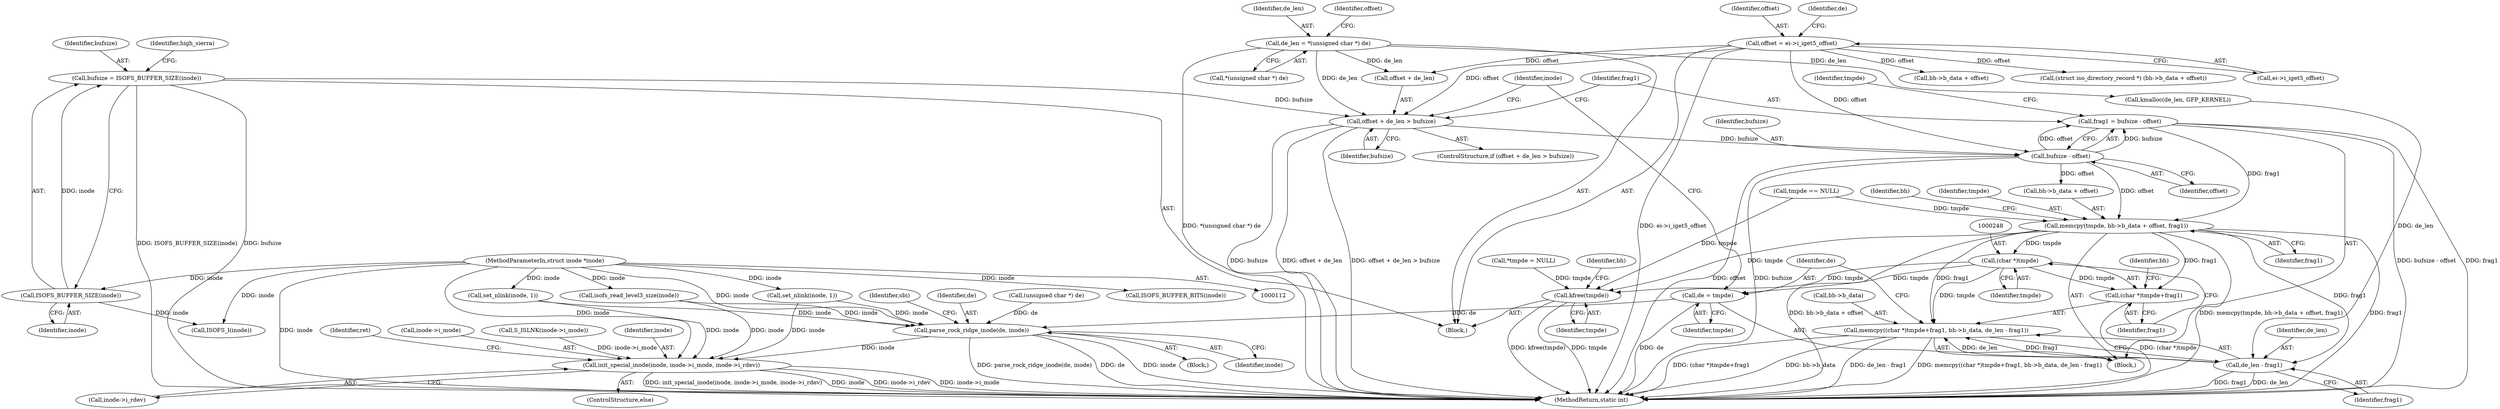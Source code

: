 digraph "1_linux_410dd3cf4c9b36f27ed4542ee18b1af5e68645a4_0@integer" {
"1000203" [label="(Call,frag1 = bufsize - offset)"];
"1000205" [label="(Call,bufsize - offset)"];
"1000196" [label="(Call,offset + de_len > bufsize)"];
"1000175" [label="(Call,offset = ei->i_iget5_offset)"];
"1000189" [label="(Call,de_len = *(unsigned char *) de)"];
"1000127" [label="(Call,bufsize = ISOFS_BUFFER_SIZE(inode))"];
"1000129" [label="(Call,ISOFS_BUFFER_SIZE(inode))"];
"1000113" [label="(MethodParameterIn,struct inode *inode)"];
"1000223" [label="(Call,memcpy(tmpde, bh->b_data + offset, frag1))"];
"1000245" [label="(Call,memcpy((char *)tmpde+frag1, bh->b_data, de_len - frag1))"];
"1000247" [label="(Call,(char *)tmpde)"];
"1000246" [label="(Call,(char *)tmpde+frag1)"];
"1000257" [label="(Call,de = tmpde)"];
"1000551" [label="(Call,parse_rock_ridge_inode(de, inode))"];
"1000702" [label="(Call,init_special_inode(inode, inode->i_mode, inode->i_rdev))"];
"1000714" [label="(Call,kfree(tmpde))"];
"1000254" [label="(Call,de_len - frag1)"];
"1000556" [label="(Identifier,sbi)"];
"1000249" [label="(Identifier,tmpde)"];
"1000711" [label="(Identifier,ret)"];
"1000206" [label="(Identifier,bufsize)"];
"1000189" [label="(Call,de_len = *(unsigned char *) de)"];
"1000130" [label="(Identifier,inode)"];
"1000184" [label="(Call,bh->b_data + offset)"];
"1000247" [label="(Call,(char *)tmpde)"];
"1000715" [label="(Identifier,tmpde)"];
"1000204" [label="(Identifier,frag1)"];
"1000182" [label="(Call,(struct iso_directory_record *) (bh->b_data + offset))"];
"1000223" [label="(Call,memcpy(tmpde, bh->b_data + offset, frag1))"];
"1000114" [label="(Block,)"];
"1000197" [label="(Call,offset + de_len)"];
"1000232" [label="(Identifier,bh)"];
"1000251" [label="(Call,bh->b_data)"];
"1000144" [label="(Call,*tmpde = NULL)"];
"1000196" [label="(Call,offset + de_len > bufsize)"];
"1000225" [label="(Call,bh->b_data + offset)"];
"1000127" [label="(Call,bufsize = ISOFS_BUFFER_SIZE(inode))"];
"1000551" [label="(Call,parse_rock_ridge_inode(de, inode))"];
"1000714" [label="(Call,kfree(tmpde))"];
"1000205" [label="(Call,bufsize - offset)"];
"1000256" [label="(Identifier,frag1)"];
"1000207" [label="(Identifier,offset)"];
"1000113" [label="(MethodParameterIn,struct inode *inode)"];
"1000258" [label="(Identifier,de)"];
"1000255" [label="(Identifier,de_len)"];
"1000230" [label="(Identifier,frag1)"];
"1000191" [label="(Call,*(unsigned char *) de)"];
"1000129" [label="(Call,ISOFS_BUFFER_SIZE(inode))"];
"1000190" [label="(Identifier,de_len)"];
"1000254" [label="(Call,de_len - frag1)"];
"1000408" [label="(Call,isofs_read_level3_size(inode))"];
"1000553" [label="(Identifier,inode)"];
"1000701" [label="(ControlStructure,else)"];
"1000262" [label="(Identifier,inode)"];
"1000176" [label="(Identifier,offset)"];
"1000152" [label="(Call,ISOFS_I(inode))"];
"1000257" [label="(Call,de = tmpde)"];
"1000552" [label="(Identifier,de)"];
"1000707" [label="(Call,inode->i_rdev)"];
"1000345" [label="(Call,set_nlink(inode, 1))"];
"1000200" [label="(Identifier,bufsize)"];
"1000128" [label="(Identifier,bufsize)"];
"1000550" [label="(Block,)"];
"1000704" [label="(Call,inode->i_mode)"];
"1000246" [label="(Call,(char *)tmpde+frag1)"];
"1000175" [label="(Call,offset = ei->i_iget5_offset)"];
"1000198" [label="(Identifier,offset)"];
"1000224" [label="(Identifier,tmpde)"];
"1000259" [label="(Identifier,tmpde)"];
"1000725" [label="(MethodReturn,static int)"];
"1000195" [label="(ControlStructure,if (offset + de_len > bufsize))"];
"1000210" [label="(Call,kmalloc(de_len, GFP_KERNEL))"];
"1000192" [label="(Call,(unsigned char *) de)"];
"1000313" [label="(Call,set_nlink(inode, 1))"];
"1000214" [label="(Call,tmpde == NULL)"];
"1000201" [label="(Block,)"];
"1000181" [label="(Identifier,de)"];
"1000203" [label="(Call,frag1 = bufsize - offset)"];
"1000177" [label="(Call,ei->i_iget5_offset)"];
"1000134" [label="(Identifier,high_sierra)"];
"1000209" [label="(Identifier,tmpde)"];
"1000271" [label="(Call,ISOFS_BUFFER_BITS(inode))"];
"1000245" [label="(Call,memcpy((char *)tmpde+frag1, bh->b_data, de_len - frag1))"];
"1000250" [label="(Identifier,frag1)"];
"1000252" [label="(Identifier,bh)"];
"1000682" [label="(Call,S_ISLNK(inode->i_mode))"];
"1000717" [label="(Identifier,bh)"];
"1000702" [label="(Call,init_special_inode(inode, inode->i_mode, inode->i_rdev))"];
"1000703" [label="(Identifier,inode)"];
"1000203" -> "1000201"  [label="AST: "];
"1000203" -> "1000205"  [label="CFG: "];
"1000204" -> "1000203"  [label="AST: "];
"1000205" -> "1000203"  [label="AST: "];
"1000209" -> "1000203"  [label="CFG: "];
"1000203" -> "1000725"  [label="DDG: bufsize - offset"];
"1000203" -> "1000725"  [label="DDG: frag1"];
"1000205" -> "1000203"  [label="DDG: bufsize"];
"1000205" -> "1000203"  [label="DDG: offset"];
"1000203" -> "1000223"  [label="DDG: frag1"];
"1000205" -> "1000207"  [label="CFG: "];
"1000206" -> "1000205"  [label="AST: "];
"1000207" -> "1000205"  [label="AST: "];
"1000205" -> "1000725"  [label="DDG: bufsize"];
"1000205" -> "1000725"  [label="DDG: offset"];
"1000196" -> "1000205"  [label="DDG: bufsize"];
"1000175" -> "1000205"  [label="DDG: offset"];
"1000205" -> "1000223"  [label="DDG: offset"];
"1000205" -> "1000225"  [label="DDG: offset"];
"1000196" -> "1000195"  [label="AST: "];
"1000196" -> "1000200"  [label="CFG: "];
"1000197" -> "1000196"  [label="AST: "];
"1000200" -> "1000196"  [label="AST: "];
"1000204" -> "1000196"  [label="CFG: "];
"1000262" -> "1000196"  [label="CFG: "];
"1000196" -> "1000725"  [label="DDG: bufsize"];
"1000196" -> "1000725"  [label="DDG: offset + de_len"];
"1000196" -> "1000725"  [label="DDG: offset + de_len > bufsize"];
"1000175" -> "1000196"  [label="DDG: offset"];
"1000189" -> "1000196"  [label="DDG: de_len"];
"1000127" -> "1000196"  [label="DDG: bufsize"];
"1000175" -> "1000114"  [label="AST: "];
"1000175" -> "1000177"  [label="CFG: "];
"1000176" -> "1000175"  [label="AST: "];
"1000177" -> "1000175"  [label="AST: "];
"1000181" -> "1000175"  [label="CFG: "];
"1000175" -> "1000725"  [label="DDG: ei->i_iget5_offset"];
"1000175" -> "1000182"  [label="DDG: offset"];
"1000175" -> "1000184"  [label="DDG: offset"];
"1000175" -> "1000197"  [label="DDG: offset"];
"1000189" -> "1000114"  [label="AST: "];
"1000189" -> "1000191"  [label="CFG: "];
"1000190" -> "1000189"  [label="AST: "];
"1000191" -> "1000189"  [label="AST: "];
"1000198" -> "1000189"  [label="CFG: "];
"1000189" -> "1000725"  [label="DDG: *(unsigned char *) de"];
"1000189" -> "1000197"  [label="DDG: de_len"];
"1000189" -> "1000210"  [label="DDG: de_len"];
"1000127" -> "1000114"  [label="AST: "];
"1000127" -> "1000129"  [label="CFG: "];
"1000128" -> "1000127"  [label="AST: "];
"1000129" -> "1000127"  [label="AST: "];
"1000134" -> "1000127"  [label="CFG: "];
"1000127" -> "1000725"  [label="DDG: ISOFS_BUFFER_SIZE(inode)"];
"1000127" -> "1000725"  [label="DDG: bufsize"];
"1000129" -> "1000127"  [label="DDG: inode"];
"1000129" -> "1000130"  [label="CFG: "];
"1000130" -> "1000129"  [label="AST: "];
"1000113" -> "1000129"  [label="DDG: inode"];
"1000129" -> "1000152"  [label="DDG: inode"];
"1000113" -> "1000112"  [label="AST: "];
"1000113" -> "1000725"  [label="DDG: inode"];
"1000113" -> "1000152"  [label="DDG: inode"];
"1000113" -> "1000271"  [label="DDG: inode"];
"1000113" -> "1000313"  [label="DDG: inode"];
"1000113" -> "1000345"  [label="DDG: inode"];
"1000113" -> "1000408"  [label="DDG: inode"];
"1000113" -> "1000551"  [label="DDG: inode"];
"1000113" -> "1000702"  [label="DDG: inode"];
"1000223" -> "1000201"  [label="AST: "];
"1000223" -> "1000230"  [label="CFG: "];
"1000224" -> "1000223"  [label="AST: "];
"1000225" -> "1000223"  [label="AST: "];
"1000230" -> "1000223"  [label="AST: "];
"1000232" -> "1000223"  [label="CFG: "];
"1000223" -> "1000725"  [label="DDG: bh->b_data + offset"];
"1000223" -> "1000725"  [label="DDG: memcpy(tmpde, bh->b_data + offset, frag1)"];
"1000223" -> "1000725"  [label="DDG: frag1"];
"1000214" -> "1000223"  [label="DDG: tmpde"];
"1000223" -> "1000245"  [label="DDG: frag1"];
"1000223" -> "1000247"  [label="DDG: tmpde"];
"1000223" -> "1000246"  [label="DDG: frag1"];
"1000223" -> "1000254"  [label="DDG: frag1"];
"1000223" -> "1000714"  [label="DDG: tmpde"];
"1000245" -> "1000201"  [label="AST: "];
"1000245" -> "1000254"  [label="CFG: "];
"1000246" -> "1000245"  [label="AST: "];
"1000251" -> "1000245"  [label="AST: "];
"1000254" -> "1000245"  [label="AST: "];
"1000258" -> "1000245"  [label="CFG: "];
"1000245" -> "1000725"  [label="DDG: bh->b_data"];
"1000245" -> "1000725"  [label="DDG: de_len - frag1"];
"1000245" -> "1000725"  [label="DDG: memcpy((char *)tmpde+frag1, bh->b_data, de_len - frag1)"];
"1000245" -> "1000725"  [label="DDG: (char *)tmpde+frag1"];
"1000247" -> "1000245"  [label="DDG: tmpde"];
"1000254" -> "1000245"  [label="DDG: de_len"];
"1000254" -> "1000245"  [label="DDG: frag1"];
"1000247" -> "1000246"  [label="AST: "];
"1000247" -> "1000249"  [label="CFG: "];
"1000248" -> "1000247"  [label="AST: "];
"1000249" -> "1000247"  [label="AST: "];
"1000250" -> "1000247"  [label="CFG: "];
"1000247" -> "1000246"  [label="DDG: tmpde"];
"1000247" -> "1000257"  [label="DDG: tmpde"];
"1000247" -> "1000714"  [label="DDG: tmpde"];
"1000246" -> "1000250"  [label="CFG: "];
"1000250" -> "1000246"  [label="AST: "];
"1000252" -> "1000246"  [label="CFG: "];
"1000246" -> "1000725"  [label="DDG: (char *)tmpde"];
"1000257" -> "1000201"  [label="AST: "];
"1000257" -> "1000259"  [label="CFG: "];
"1000258" -> "1000257"  [label="AST: "];
"1000259" -> "1000257"  [label="AST: "];
"1000262" -> "1000257"  [label="CFG: "];
"1000257" -> "1000725"  [label="DDG: de"];
"1000257" -> "1000551"  [label="DDG: de"];
"1000551" -> "1000550"  [label="AST: "];
"1000551" -> "1000553"  [label="CFG: "];
"1000552" -> "1000551"  [label="AST: "];
"1000553" -> "1000551"  [label="AST: "];
"1000556" -> "1000551"  [label="CFG: "];
"1000551" -> "1000725"  [label="DDG: inode"];
"1000551" -> "1000725"  [label="DDG: parse_rock_ridge_inode(de, inode)"];
"1000551" -> "1000725"  [label="DDG: de"];
"1000192" -> "1000551"  [label="DDG: de"];
"1000408" -> "1000551"  [label="DDG: inode"];
"1000345" -> "1000551"  [label="DDG: inode"];
"1000313" -> "1000551"  [label="DDG: inode"];
"1000551" -> "1000702"  [label="DDG: inode"];
"1000702" -> "1000701"  [label="AST: "];
"1000702" -> "1000707"  [label="CFG: "];
"1000703" -> "1000702"  [label="AST: "];
"1000704" -> "1000702"  [label="AST: "];
"1000707" -> "1000702"  [label="AST: "];
"1000711" -> "1000702"  [label="CFG: "];
"1000702" -> "1000725"  [label="DDG: init_special_inode(inode, inode->i_mode, inode->i_rdev)"];
"1000702" -> "1000725"  [label="DDG: inode"];
"1000702" -> "1000725"  [label="DDG: inode->i_rdev"];
"1000702" -> "1000725"  [label="DDG: inode->i_mode"];
"1000408" -> "1000702"  [label="DDG: inode"];
"1000345" -> "1000702"  [label="DDG: inode"];
"1000313" -> "1000702"  [label="DDG: inode"];
"1000682" -> "1000702"  [label="DDG: inode->i_mode"];
"1000714" -> "1000114"  [label="AST: "];
"1000714" -> "1000715"  [label="CFG: "];
"1000715" -> "1000714"  [label="AST: "];
"1000717" -> "1000714"  [label="CFG: "];
"1000714" -> "1000725"  [label="DDG: kfree(tmpde)"];
"1000714" -> "1000725"  [label="DDG: tmpde"];
"1000144" -> "1000714"  [label="DDG: tmpde"];
"1000214" -> "1000714"  [label="DDG: tmpde"];
"1000254" -> "1000256"  [label="CFG: "];
"1000255" -> "1000254"  [label="AST: "];
"1000256" -> "1000254"  [label="AST: "];
"1000254" -> "1000725"  [label="DDG: de_len"];
"1000254" -> "1000725"  [label="DDG: frag1"];
"1000210" -> "1000254"  [label="DDG: de_len"];
}
